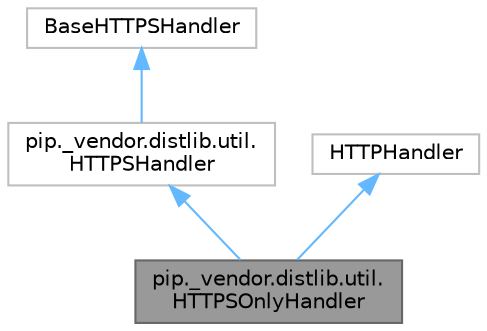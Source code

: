 digraph "pip._vendor.distlib.util.HTTPSOnlyHandler"
{
 // LATEX_PDF_SIZE
  bgcolor="transparent";
  edge [fontname=Helvetica,fontsize=10,labelfontname=Helvetica,labelfontsize=10];
  node [fontname=Helvetica,fontsize=10,shape=box,height=0.2,width=0.4];
  Node1 [id="Node000001",label="pip._vendor.distlib.util.\lHTTPSOnlyHandler",height=0.2,width=0.4,color="gray40", fillcolor="grey60", style="filled", fontcolor="black",tooltip=" "];
  Node2 -> Node1 [id="edge1_Node000001_Node000002",dir="back",color="steelblue1",style="solid",tooltip=" "];
  Node2 [id="Node000002",label="pip._vendor.distlib.util.\lHTTPSHandler",height=0.2,width=0.4,color="grey75", fillcolor="white", style="filled",URL="$d9/d87/classpip_1_1__vendor_1_1distlib_1_1util_1_1HTTPSHandler.html",tooltip=" "];
  Node3 -> Node2 [id="edge2_Node000002_Node000003",dir="back",color="steelblue1",style="solid",tooltip=" "];
  Node3 [id="Node000003",label="BaseHTTPSHandler",height=0.2,width=0.4,color="grey75", fillcolor="white", style="filled",URL="$d7/d96/classBaseHTTPSHandler.html",tooltip=" "];
  Node4 -> Node1 [id="edge3_Node000001_Node000004",dir="back",color="steelblue1",style="solid",tooltip=" "];
  Node4 [id="Node000004",label="HTTPHandler",height=0.2,width=0.4,color="grey75", fillcolor="white", style="filled",URL="$d6/db1/classHTTPHandler.html",tooltip=" "];
}
